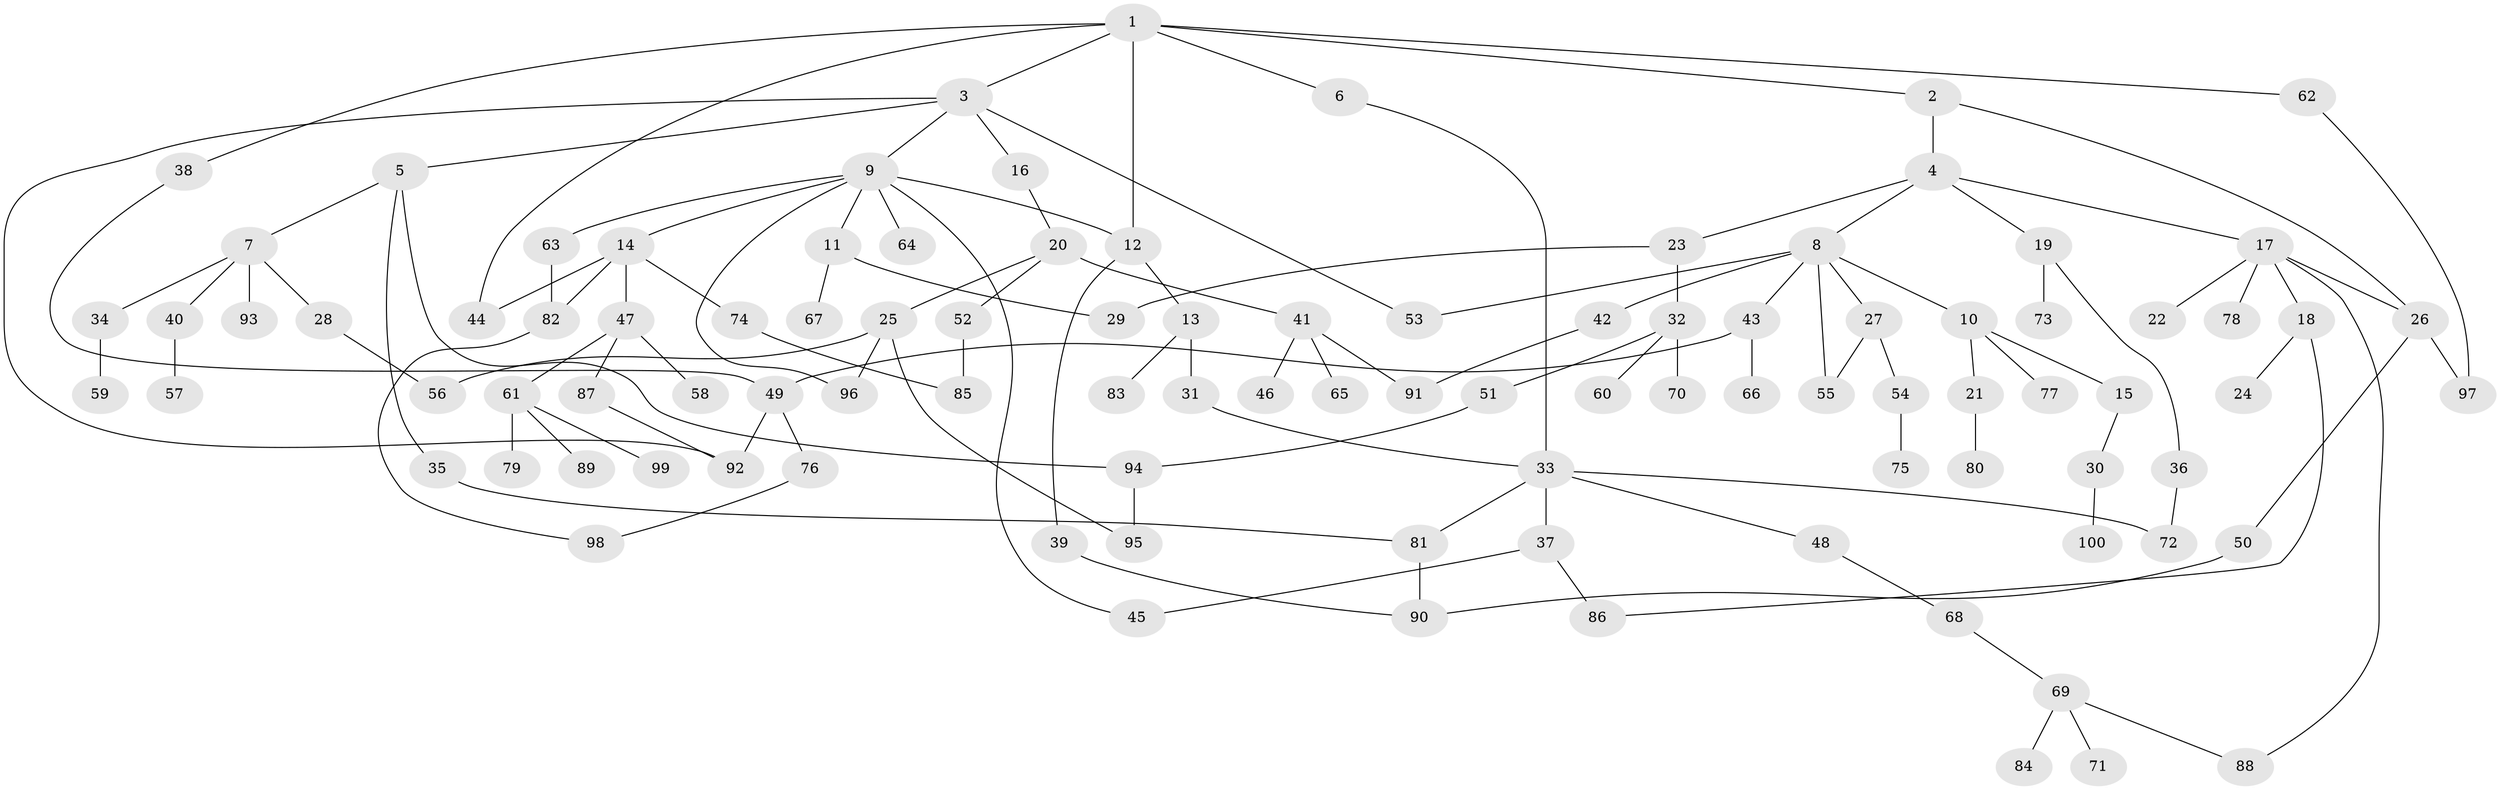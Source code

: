 // Generated by graph-tools (version 1.1) at 2025/54/02/21/25 11:54:43]
// undirected, 100 vertices, 125 edges
graph export_dot {
graph [start="1"]
  node [color=gray90,style=filled];
  1;
  2;
  3;
  4;
  5;
  6;
  7;
  8;
  9;
  10;
  11;
  12;
  13;
  14;
  15;
  16;
  17;
  18;
  19;
  20;
  21;
  22;
  23;
  24;
  25;
  26;
  27;
  28;
  29;
  30;
  31;
  32;
  33;
  34;
  35;
  36;
  37;
  38;
  39;
  40;
  41;
  42;
  43;
  44;
  45;
  46;
  47;
  48;
  49;
  50;
  51;
  52;
  53;
  54;
  55;
  56;
  57;
  58;
  59;
  60;
  61;
  62;
  63;
  64;
  65;
  66;
  67;
  68;
  69;
  70;
  71;
  72;
  73;
  74;
  75;
  76;
  77;
  78;
  79;
  80;
  81;
  82;
  83;
  84;
  85;
  86;
  87;
  88;
  89;
  90;
  91;
  92;
  93;
  94;
  95;
  96;
  97;
  98;
  99;
  100;
  1 -- 2;
  1 -- 3;
  1 -- 6;
  1 -- 38;
  1 -- 62;
  1 -- 12;
  1 -- 44;
  2 -- 4;
  2 -- 26;
  3 -- 5;
  3 -- 9;
  3 -- 16;
  3 -- 53;
  3 -- 92;
  4 -- 8;
  4 -- 17;
  4 -- 19;
  4 -- 23;
  5 -- 7;
  5 -- 35;
  5 -- 94;
  6 -- 33;
  7 -- 28;
  7 -- 34;
  7 -- 40;
  7 -- 93;
  8 -- 10;
  8 -- 27;
  8 -- 42;
  8 -- 43;
  8 -- 53;
  8 -- 55;
  9 -- 11;
  9 -- 12;
  9 -- 14;
  9 -- 45;
  9 -- 63;
  9 -- 64;
  9 -- 96;
  10 -- 15;
  10 -- 21;
  10 -- 77;
  11 -- 29;
  11 -- 67;
  12 -- 13;
  12 -- 39;
  13 -- 31;
  13 -- 83;
  14 -- 44;
  14 -- 47;
  14 -- 74;
  14 -- 82;
  15 -- 30;
  16 -- 20;
  17 -- 18;
  17 -- 22;
  17 -- 78;
  17 -- 88;
  17 -- 26;
  18 -- 24;
  18 -- 86;
  19 -- 36;
  19 -- 73;
  20 -- 25;
  20 -- 41;
  20 -- 52;
  21 -- 80;
  23 -- 32;
  23 -- 29;
  25 -- 96;
  25 -- 95;
  25 -- 56;
  26 -- 50;
  26 -- 97;
  27 -- 54;
  27 -- 55;
  28 -- 56;
  30 -- 100;
  31 -- 33;
  32 -- 51;
  32 -- 60;
  32 -- 70;
  33 -- 37;
  33 -- 48;
  33 -- 72;
  33 -- 81;
  34 -- 59;
  35 -- 81;
  36 -- 72;
  37 -- 86;
  37 -- 45;
  38 -- 49;
  39 -- 90;
  40 -- 57;
  41 -- 46;
  41 -- 65;
  41 -- 91;
  42 -- 91;
  43 -- 66;
  43 -- 49;
  47 -- 58;
  47 -- 61;
  47 -- 87;
  48 -- 68;
  49 -- 76;
  49 -- 92;
  50 -- 90;
  51 -- 94;
  52 -- 85;
  54 -- 75;
  61 -- 79;
  61 -- 89;
  61 -- 99;
  62 -- 97;
  63 -- 82;
  68 -- 69;
  69 -- 71;
  69 -- 84;
  69 -- 88;
  74 -- 85;
  76 -- 98;
  81 -- 90;
  82 -- 98;
  87 -- 92;
  94 -- 95;
}
